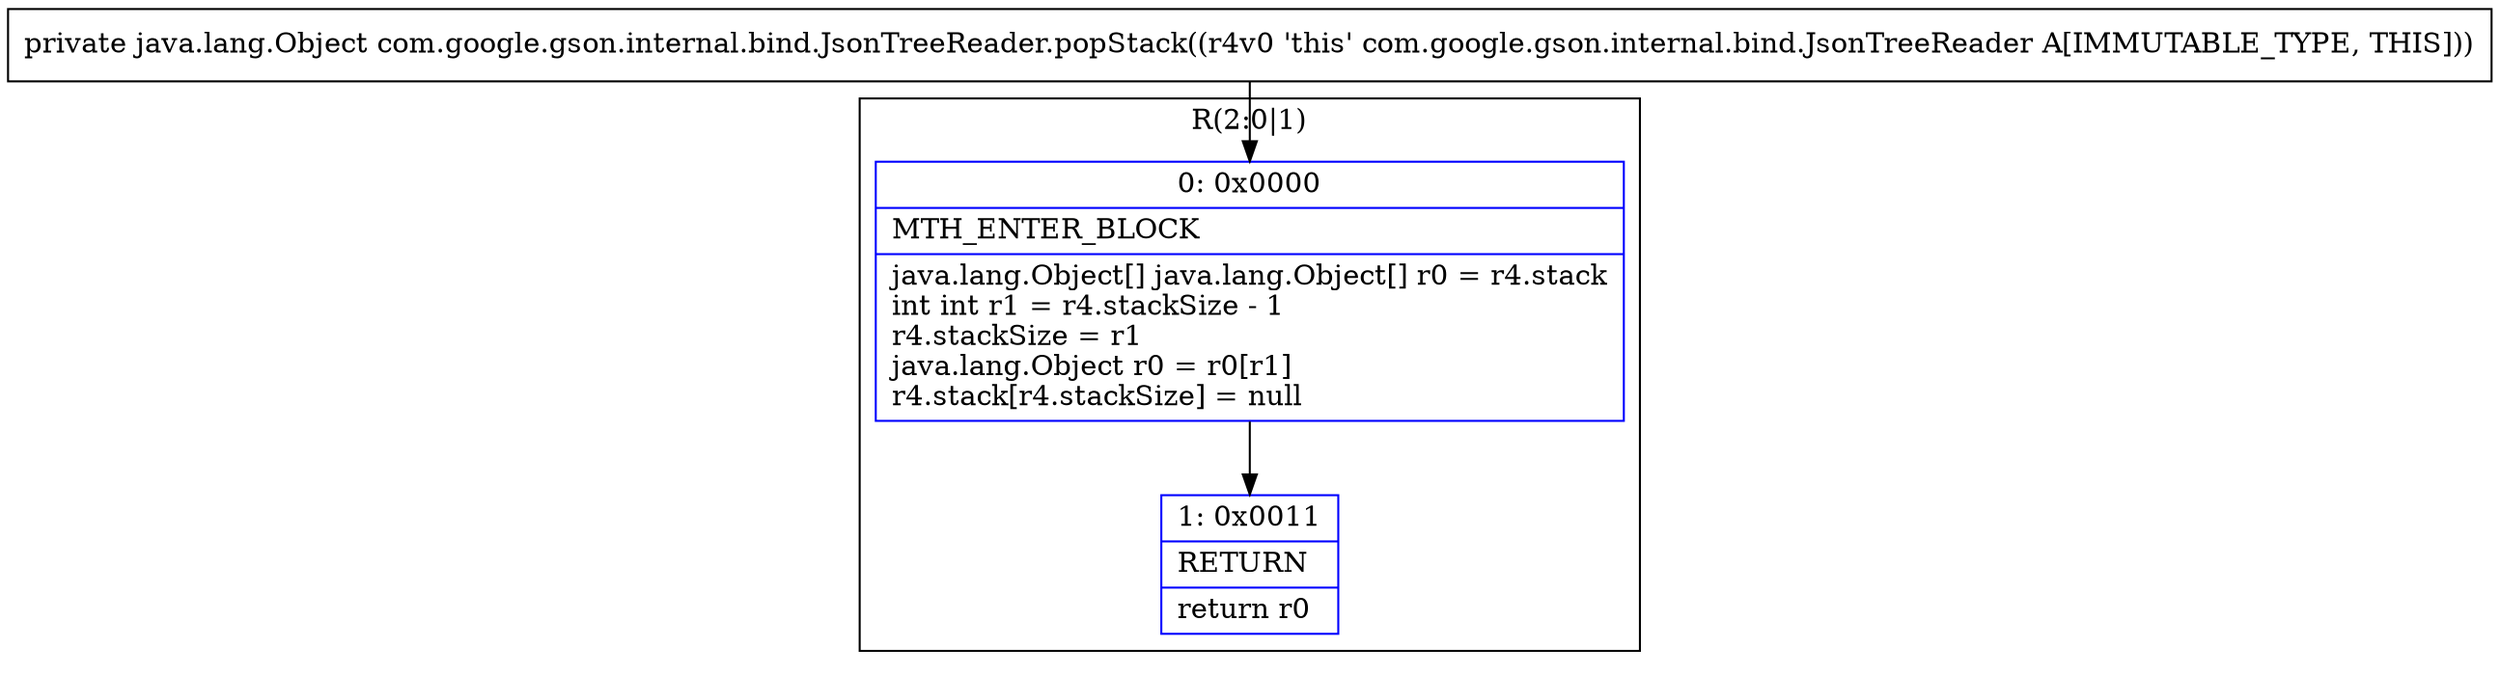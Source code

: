 digraph "CFG forcom.google.gson.internal.bind.JsonTreeReader.popStack()Ljava\/lang\/Object;" {
subgraph cluster_Region_1785577093 {
label = "R(2:0|1)";
node [shape=record,color=blue];
Node_0 [shape=record,label="{0\:\ 0x0000|MTH_ENTER_BLOCK\l|java.lang.Object[] java.lang.Object[] r0 = r4.stack\lint int r1 = r4.stackSize \- 1\lr4.stackSize = r1\ljava.lang.Object r0 = r0[r1]\lr4.stack[r4.stackSize] = null\l}"];
Node_1 [shape=record,label="{1\:\ 0x0011|RETURN\l|return r0\l}"];
}
MethodNode[shape=record,label="{private java.lang.Object com.google.gson.internal.bind.JsonTreeReader.popStack((r4v0 'this' com.google.gson.internal.bind.JsonTreeReader A[IMMUTABLE_TYPE, THIS])) }"];
MethodNode -> Node_0;
Node_0 -> Node_1;
}

